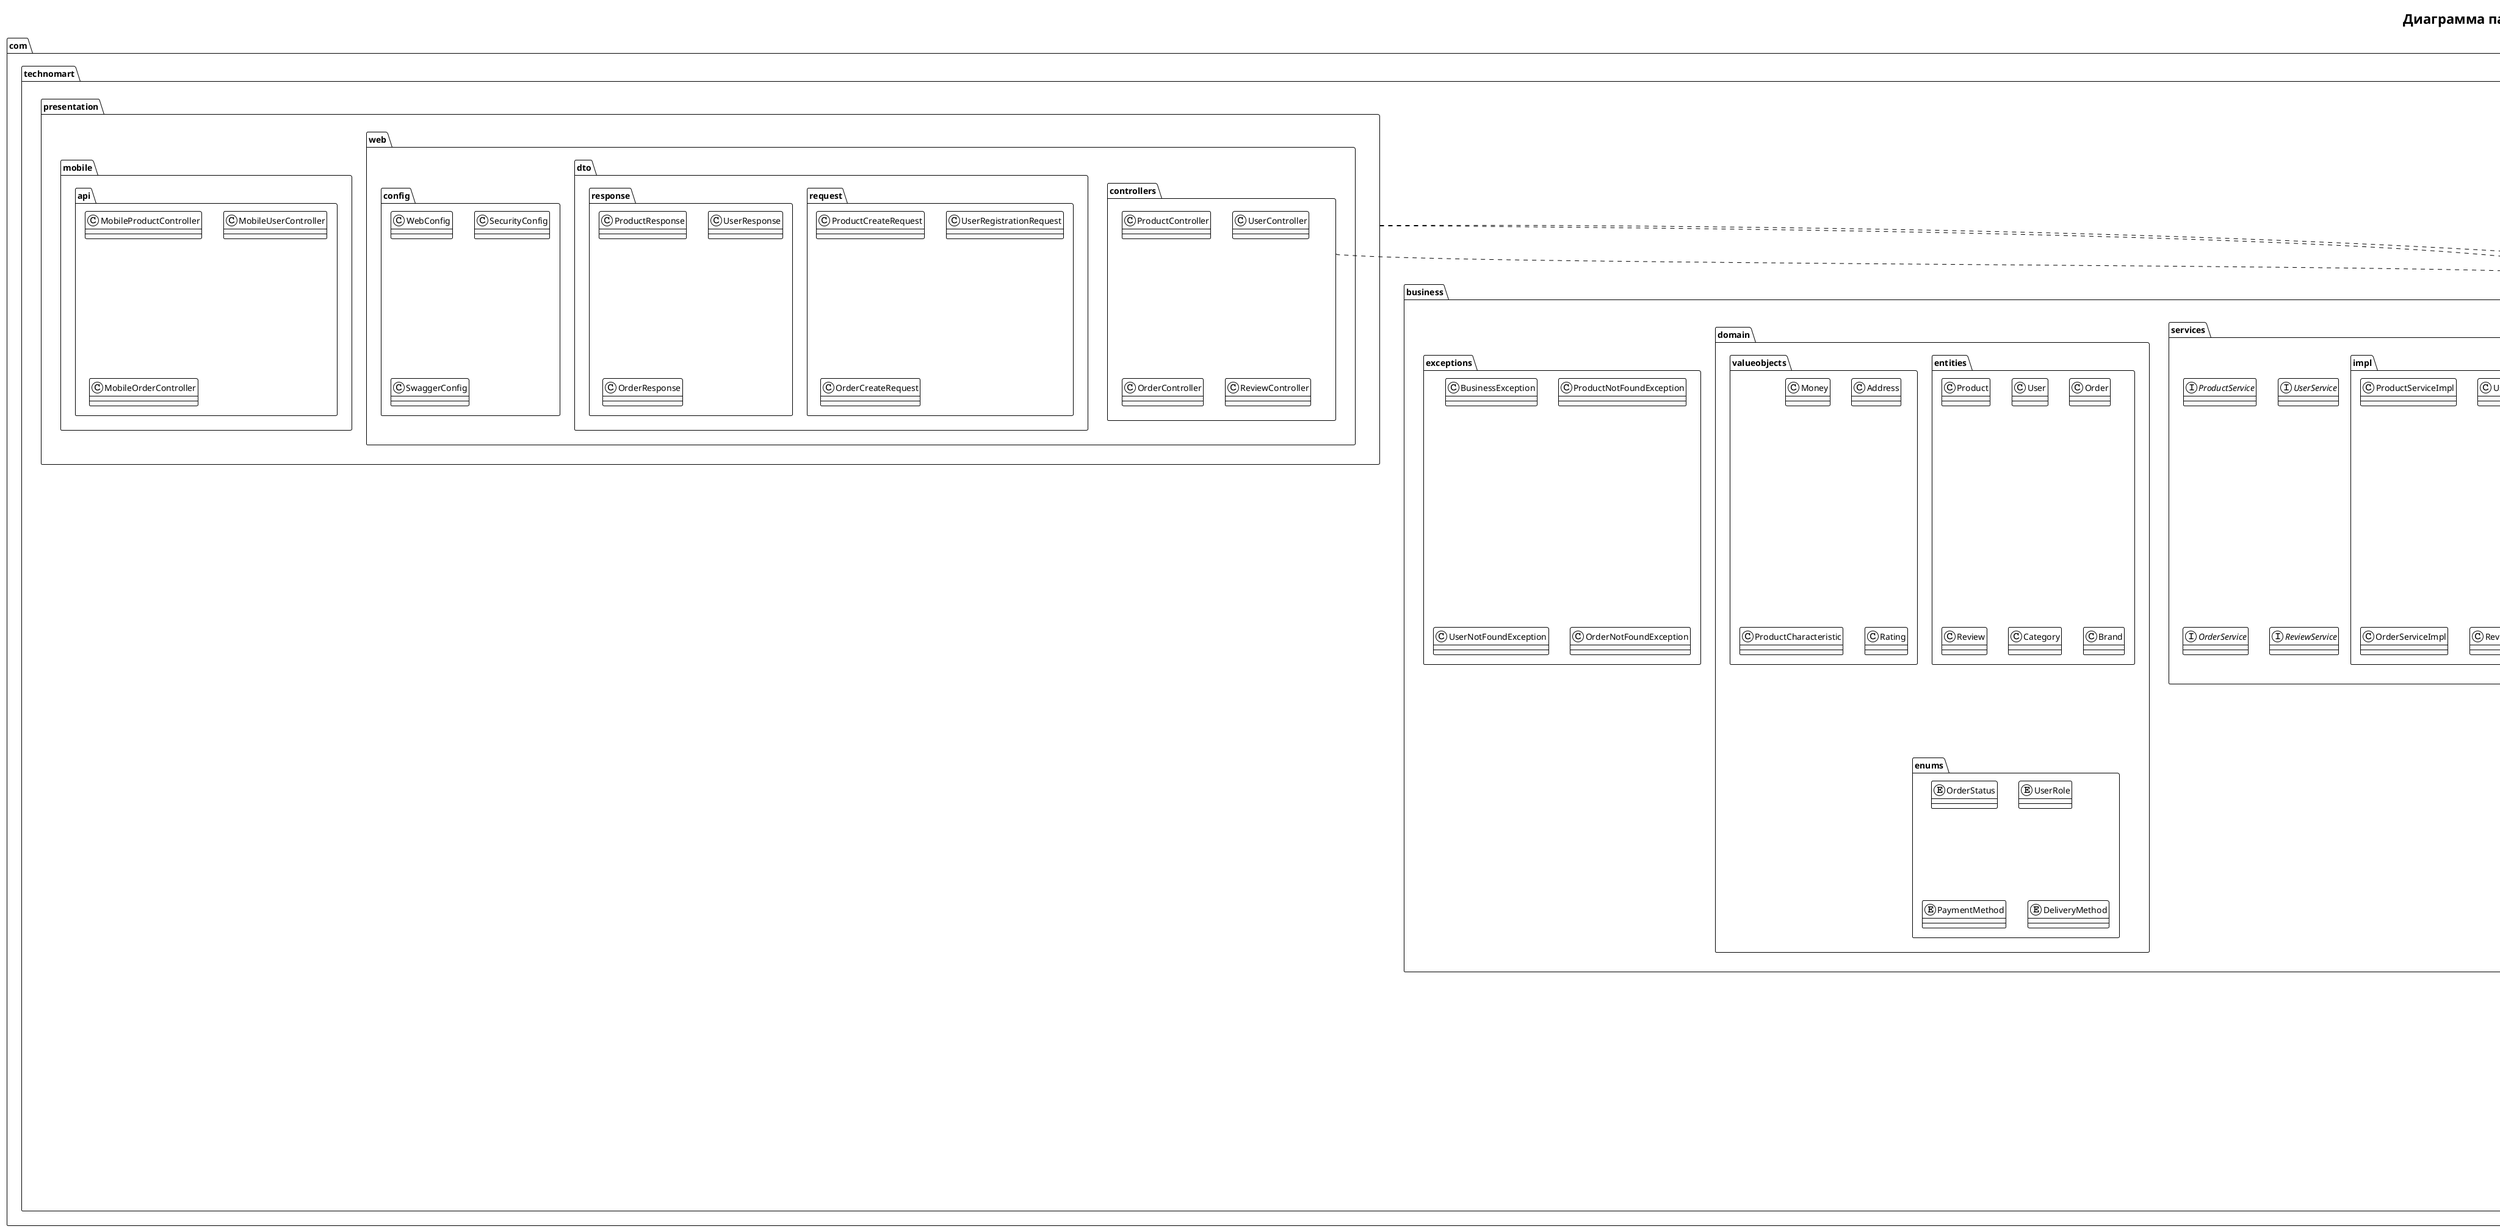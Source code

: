 @startuml PackageDiagram
!theme plain
title Диаграмма пакетов - Структура системы ТехноМарт

package "com.technomart" {
  
  package "presentation" {
    package "web" {
      package "controllers" {
        class ProductController
        class UserController
        class OrderController
        class ReviewController
      }
      
      package "dto" {
        package "request" {
          class ProductCreateRequest
          class UserRegistrationRequest
          class OrderCreateRequest
        }
        
        package "response" {
          class ProductResponse
          class UserResponse
          class OrderResponse
        }
      }
      
      package "config" {
        class WebConfig
        class SecurityConfig
        class SwaggerConfig
      }
    }
    
    package "mobile" {
      package "api" {
        class MobileProductController
        class MobileUserController
        class MobileOrderController
      }
    }
  }
  
  package "business" {
    package "services" {
      interface ProductService
      interface UserService
      interface OrderService
      interface ReviewService
      
      package "impl" {
        class ProductServiceImpl
        class UserServiceImpl
        class OrderServiceImpl
        class ReviewServiceImpl
      }
    }
    
    package "domain" {
      package "entities" {
        class Product
        class User
        class Order
        class Review
        class Category
        class Brand
      }
      
      package "valueobjects" {
        class Money
        class Address
        class ProductCharacteristic
        class Rating
      }
      
      package "enums" {
        enum OrderStatus
        enum UserRole
        enum PaymentMethod
        enum DeliveryMethod
      }
    }
    
    package "exceptions" {
      class BusinessException
      class ProductNotFoundException
      class UserNotFoundException
      class OrderNotFoundException
    }
  }
  
  package "infrastructure" {
    package "persistence" {
      package "repositories" {
        interface ProductRepository
        interface UserRepository
        interface OrderRepository
        interface ReviewRepository
        
        package "jpa" {
          class JpaProductRepository
          class JpaUserRepository
          class JpaOrderRepository
          class JpaReviewRepository
        }
      }
      
      package "entities" {
        class ProductEntity
        class UserEntity
        class OrderEntity
        class ReviewEntity
      }
    }
    
    package "external" {
      package "payment" {
        interface PaymentGateway
        class StripePaymentGateway
        class PayPalPaymentGateway
      }
      
      package "delivery" {
        interface DeliveryService
        class DhlDeliveryService
        class LocalDeliveryService
      }
      
      package "notification" {
        interface EmailService
        interface SMSService
        class SmtpEmailService
        class TwilioSMSService
      }
    }
    
    package "search" {
      interface SearchEngine
      class ElasticsearchEngine
    }
    
    package "cache" {
      interface CacheService
      class RedisCacheService
    }
    
    package "security" {
      class JwtTokenProvider
      class PasswordEncoder
      class AuthenticationService
    }
  }
  
  package "shared" {
    package "utils" {
      class DateUtils
      class ValidationUtils
      class StringUtils
    }
    
    package "constants" {
      class ApplicationConstants
      class ErrorMessages
      class ValidationMessages
    }
    
    package "config" {
      class DatabaseConfig
      class CacheConfig
      class SecurityConfig
    }
  }
}

' Зависимости между пакетами
presentation ..> business : uses
business ..> infrastructure : uses
infrastructure ..> shared : uses
presentation ..> shared : uses

' Детальные зависимости
controllers ..> services
services ..> domain.entities
services ..> repositories
repositories.jpa ..> persistence.entities
external ..> domain.entities

@enduml
